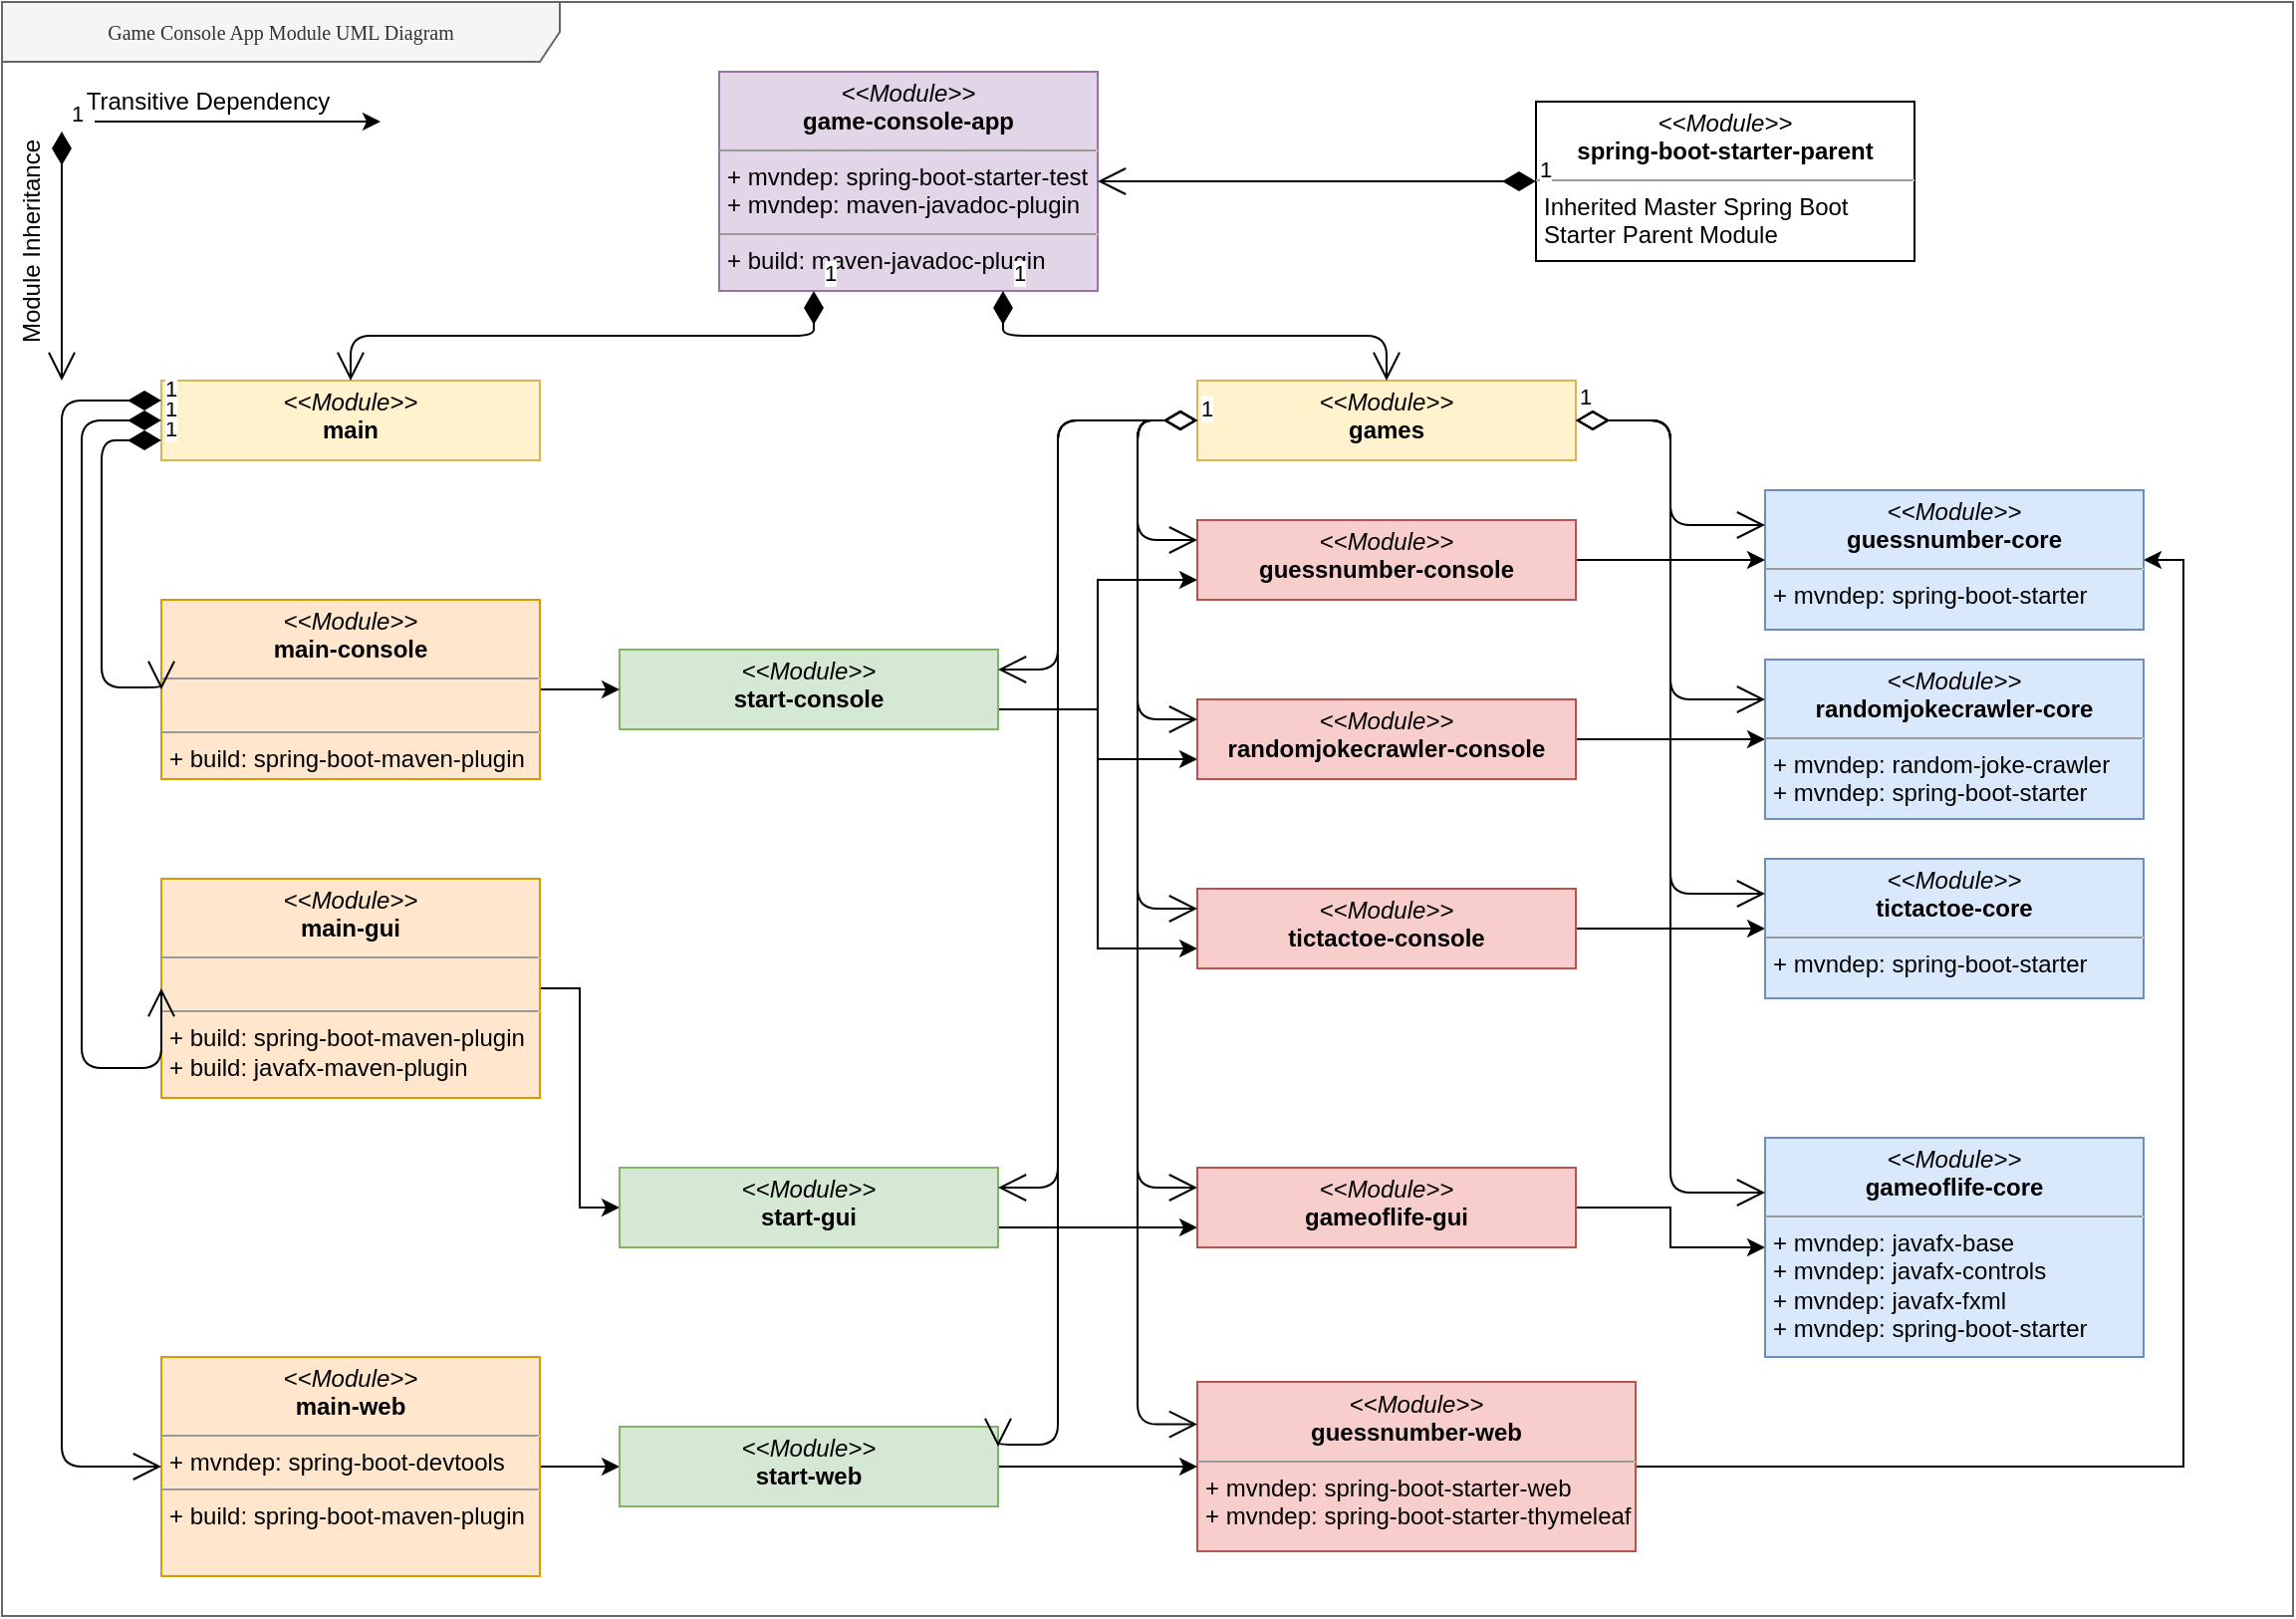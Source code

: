 <mxfile version="12.5.3" type="device"><diagram name="Page-1" id="c4acf3e9-155e-7222-9cf6-157b1a14988f"><mxGraphModel dx="1026" dy="580" grid="1" gridSize="10" guides="1" tooltips="1" connect="1" arrows="1" fold="1" page="1" pageScale="1" pageWidth="1169" pageHeight="827" background="#ffffff" math="0" shadow="0"><root><mxCell id="0"/><mxCell id="1" parent="0"/><mxCell id="17acba5748e5396b-1" value="Game Console App Module UML Diagram" style="shape=umlFrame;whiteSpace=wrap;html=1;rounded=0;shadow=0;comic=0;labelBackgroundColor=none;strokeWidth=1;fontFamily=Verdana;fontSize=10;align=center;width=280;height=30;fillColor=#f5f5f5;strokeColor=#666666;fontColor=#333333;" parent="1" vertex="1"><mxGeometry x="10" y="10" width="1150" height="810" as="geometry"/></mxCell><mxCell id="5d2195bd80daf111-40" style="edgeStyle=orthogonalEdgeStyle;rounded=0;html=1;dashed=1;labelBackgroundColor=none;startFill=0;endArrow=open;endFill=0;endSize=10;fontFamily=Verdana;fontSize=10;" parent="1" edge="1"><mxGeometry relative="1" as="geometry"><Array as="points"/><mxPoint x="730" y="814" as="sourcePoint"/></mxGeometry></mxCell><mxCell id="5d2195bd80daf111-18" value="&lt;p style=&quot;margin: 0px ; margin-top: 4px ; text-align: center&quot;&gt;&lt;i&gt;&amp;lt;&amp;lt;Module&amp;gt;&amp;gt;&lt;/i&gt;&lt;br&gt;&lt;b&gt;spring-boot-starter-parent&lt;/b&gt;&lt;/p&gt;&lt;hr size=&quot;1&quot;&gt;&lt;p style=&quot;margin: 0px ; margin-left: 4px&quot;&gt;Inherited Master Spring Boot&amp;nbsp;&lt;/p&gt;&lt;p style=&quot;margin: 0px ; margin-left: 4px&quot;&gt;&lt;span&gt;Starter Parent Module&lt;/span&gt;&lt;/p&gt;" style="verticalAlign=top;align=left;overflow=fill;fontSize=12;fontFamily=Helvetica;html=1;rounded=0;shadow=0;comic=0;labelBackgroundColor=none;strokeWidth=1" parent="1" vertex="1"><mxGeometry x="780" y="60" width="190" height="80" as="geometry"/></mxCell><mxCell id="Sc2iKdugHcJlQxg6Sadn-1" value="&lt;p style=&quot;margin: 0px ; margin-top: 4px ; text-align: center&quot;&gt;&lt;i&gt;&amp;lt;&amp;lt;Module&amp;gt;&amp;gt;&lt;/i&gt;&lt;br&gt;&lt;b&gt;game-console-app&lt;/b&gt;&lt;/p&gt;&lt;hr size=&quot;1&quot;&gt;&lt;p style=&quot;margin: 0px ; margin-left: 4px&quot;&gt;+ mvndep: spring-boot-starter-test&lt;br&gt;+ mvndep: maven-javadoc-plugin&lt;/p&gt;&lt;hr size=&quot;1&quot;&gt;&lt;p style=&quot;margin: 0px ; margin-left: 4px&quot;&gt;+ build: maven-javadoc-plugin&lt;/p&gt;&lt;p style=&quot;margin: 0px ; margin-left: 4px&quot;&gt;&lt;br&gt;&lt;/p&gt;&lt;p style=&quot;margin: 0px ; margin-left: 4px&quot;&gt;&lt;br&gt;&lt;/p&gt;" style="verticalAlign=top;align=left;overflow=fill;fontSize=12;fontFamily=Helvetica;html=1;rounded=0;shadow=0;comic=0;labelBackgroundColor=none;strokeWidth=1;fillColor=#e1d5e7;strokeColor=#9673a6;" parent="1" vertex="1"><mxGeometry x="370" y="45" width="190" height="110" as="geometry"/></mxCell><mxCell id="Sc2iKdugHcJlQxg6Sadn-7" value="&lt;p style=&quot;margin: 0px ; margin-top: 4px ; text-align: center&quot;&gt;&lt;i&gt;&amp;lt;&amp;lt;Module&amp;gt;&amp;gt;&lt;/i&gt;&lt;br&gt;&lt;b&gt;main&lt;/b&gt;&lt;/p&gt;" style="verticalAlign=top;align=left;overflow=fill;fontSize=12;fontFamily=Helvetica;html=1;rounded=0;shadow=0;comic=0;labelBackgroundColor=none;strokeWidth=1;fillColor=#fff2cc;strokeColor=#d6b656;" parent="1" vertex="1"><mxGeometry x="90" y="200" width="190" height="40" as="geometry"/></mxCell><mxCell id="Sc2iKdugHcJlQxg6Sadn-8" value="&lt;p style=&quot;margin: 0px ; margin-top: 4px ; text-align: center&quot;&gt;&lt;i&gt;&amp;lt;&amp;lt;Module&amp;gt;&amp;gt;&lt;/i&gt;&lt;br&gt;&lt;b&gt;games&lt;/b&gt;&lt;/p&gt;" style="verticalAlign=top;align=left;overflow=fill;fontSize=12;fontFamily=Helvetica;html=1;rounded=0;shadow=0;comic=0;labelBackgroundColor=none;strokeWidth=1;fillColor=#fff2cc;strokeColor=#d6b656;" parent="1" vertex="1"><mxGeometry x="610" y="200" width="190" height="40" as="geometry"/></mxCell><mxCell id="_cEf96mcBa7eI2STw_KN-12" style="edgeStyle=orthogonalEdgeStyle;rounded=0;orthogonalLoop=1;jettySize=auto;html=1;exitX=1;exitY=0.5;exitDx=0;exitDy=0;entryX=0;entryY=0.5;entryDx=0;entryDy=0;" parent="1" source="Sc2iKdugHcJlQxg6Sadn-14" target="Sc2iKdugHcJlQxg6Sadn-19" edge="1"><mxGeometry relative="1" as="geometry"/></mxCell><mxCell id="Sc2iKdugHcJlQxg6Sadn-14" value="&lt;p style=&quot;margin: 0px ; margin-top: 4px ; text-align: center&quot;&gt;&lt;i&gt;&amp;lt;&amp;lt;Module&amp;gt;&amp;gt;&lt;/i&gt;&lt;br&gt;&lt;b&gt;main-gui&lt;/b&gt;&lt;/p&gt;&lt;hr size=&quot;1&quot;&gt;&lt;p style=&quot;margin: 0px ; margin-left: 4px&quot;&gt;&lt;br&gt;&lt;/p&gt;&lt;hr size=&quot;1&quot;&gt;&lt;p style=&quot;margin: 0px ; margin-left: 4px&quot;&gt;+ build: spring-boot-maven-plugin&lt;/p&gt;&lt;p style=&quot;margin: 0px ; margin-left: 4px&quot;&gt;+ build: javafx-maven-plugin&lt;/p&gt;" style="verticalAlign=top;align=left;overflow=fill;fontSize=12;fontFamily=Helvetica;html=1;rounded=0;shadow=0;comic=0;labelBackgroundColor=none;strokeWidth=1;fillColor=#ffe6cc;strokeColor=#d79b00;" parent="1" vertex="1"><mxGeometry x="90" y="450" width="190" height="110" as="geometry"/></mxCell><mxCell id="Sc2iKdugHcJlQxg6Sadn-34" style="edgeStyle=orthogonalEdgeStyle;rounded=0;orthogonalLoop=1;jettySize=auto;html=1;exitX=1;exitY=0.75;exitDx=0;exitDy=0;entryX=0;entryY=0.75;entryDx=0;entryDy=0;" parent="1" source="Sc2iKdugHcJlQxg6Sadn-16" target="Sc2iKdugHcJlQxg6Sadn-30" edge="1"><mxGeometry relative="1" as="geometry"><Array as="points"><mxPoint x="560" y="365"/><mxPoint x="560" y="300"/></Array></mxGeometry></mxCell><mxCell id="Sc2iKdugHcJlQxg6Sadn-36" style="edgeStyle=orthogonalEdgeStyle;rounded=0;orthogonalLoop=1;jettySize=auto;html=1;exitX=1;exitY=0.75;exitDx=0;exitDy=0;entryX=0;entryY=0.75;entryDx=0;entryDy=0;" parent="1" source="Sc2iKdugHcJlQxg6Sadn-16" target="Sc2iKdugHcJlQxg6Sadn-31" edge="1"><mxGeometry relative="1" as="geometry"><mxPoint x="910" y="480" as="targetPoint"/></mxGeometry></mxCell><mxCell id="Sc2iKdugHcJlQxg6Sadn-38" style="edgeStyle=orthogonalEdgeStyle;rounded=0;orthogonalLoop=1;jettySize=auto;html=1;exitX=1;exitY=0.75;exitDx=0;exitDy=0;entryX=0;entryY=0.75;entryDx=0;entryDy=0;" parent="1" source="Sc2iKdugHcJlQxg6Sadn-16" target="Sc2iKdugHcJlQxg6Sadn-32" edge="1"><mxGeometry relative="1" as="geometry"/></mxCell><mxCell id="Sc2iKdugHcJlQxg6Sadn-16" value="&lt;p style=&quot;margin: 0px ; margin-top: 4px ; text-align: center&quot;&gt;&lt;i&gt;&amp;lt;&amp;lt;Module&amp;gt;&amp;gt;&lt;/i&gt;&lt;br&gt;&lt;b&gt;start&lt;/b&gt;&lt;b&gt;-console&lt;/b&gt;&lt;/p&gt;&lt;p style=&quot;margin: 0px ; margin-left: 4px&quot;&gt;&lt;br&gt;&lt;/p&gt;" style="verticalAlign=top;align=left;overflow=fill;fontSize=12;fontFamily=Helvetica;html=1;rounded=0;shadow=0;comic=0;labelBackgroundColor=none;strokeWidth=1;fillColor=#d5e8d4;strokeColor=#82b366;" parent="1" vertex="1"><mxGeometry x="320" y="335" width="190" height="40" as="geometry"/></mxCell><mxCell id="Sc2iKdugHcJlQxg6Sadn-47" style="edgeStyle=orthogonalEdgeStyle;rounded=0;orthogonalLoop=1;jettySize=auto;html=1;exitX=1;exitY=0.75;exitDx=0;exitDy=0;entryX=0;entryY=0.75;entryDx=0;entryDy=0;" parent="1" source="Sc2iKdugHcJlQxg6Sadn-19" target="Sc2iKdugHcJlQxg6Sadn-46" edge="1"><mxGeometry relative="1" as="geometry"/></mxCell><mxCell id="Sc2iKdugHcJlQxg6Sadn-19" value="&lt;p style=&quot;margin: 0px ; margin-top: 4px ; text-align: center&quot;&gt;&lt;i&gt;&amp;lt;&amp;lt;Module&amp;gt;&amp;gt;&lt;/i&gt;&lt;br&gt;&lt;b&gt;start-gui&lt;/b&gt;&lt;/p&gt;" style="verticalAlign=top;align=left;overflow=fill;fontSize=12;fontFamily=Helvetica;html=1;rounded=0;shadow=0;comic=0;labelBackgroundColor=none;strokeWidth=1;fillColor=#d5e8d4;strokeColor=#82b366;" parent="1" vertex="1"><mxGeometry x="320" y="595" width="190" height="40" as="geometry"/></mxCell><mxCell id="Sc2iKdugHcJlQxg6Sadn-45" style="edgeStyle=orthogonalEdgeStyle;rounded=0;orthogonalLoop=1;jettySize=auto;html=1;exitX=1;exitY=0.5;exitDx=0;exitDy=0;entryX=1;entryY=0.5;entryDx=0;entryDy=0;" parent="1" source="Sc2iKdugHcJlQxg6Sadn-21" target="Sc2iKdugHcJlQxg6Sadn-33" edge="1"><mxGeometry relative="1" as="geometry"/></mxCell><mxCell id="Sc2iKdugHcJlQxg6Sadn-21" value="&lt;p style=&quot;margin: 0px ; margin-top: 4px ; text-align: center&quot;&gt;&lt;i&gt;&amp;lt;&amp;lt;Module&amp;gt;&amp;gt;&lt;/i&gt;&lt;br&gt;&lt;b&gt;guessnumber-web&lt;/b&gt;&lt;/p&gt;&lt;hr size=&quot;1&quot;&gt;&lt;p style=&quot;margin: 0px ; margin-left: 4px&quot;&gt;+ mvndep: spring-boot-starter-web&lt;/p&gt;&lt;p style=&quot;margin: 0px ; margin-left: 4px&quot;&gt;+ mvndep: spring-boot-starter-thymeleaf&lt;/p&gt;" style="verticalAlign=top;align=left;overflow=fill;fontSize=12;fontFamily=Helvetica;html=1;rounded=0;shadow=0;comic=0;labelBackgroundColor=none;strokeWidth=1;fillColor=#f8cecc;strokeColor=#b85450;" parent="1" vertex="1"><mxGeometry x="610" y="702.5" width="220" height="85" as="geometry"/></mxCell><mxCell id="_cEf96mcBa7eI2STw_KN-13" style="edgeStyle=orthogonalEdgeStyle;rounded=0;orthogonalLoop=1;jettySize=auto;html=1;exitX=1;exitY=0.5;exitDx=0;exitDy=0;entryX=0;entryY=0.5;entryDx=0;entryDy=0;" parent="1" source="Sc2iKdugHcJlQxg6Sadn-25" target="Sc2iKdugHcJlQxg6Sadn-26" edge="1"><mxGeometry relative="1" as="geometry"/></mxCell><mxCell id="Sc2iKdugHcJlQxg6Sadn-25" value="&lt;p style=&quot;margin: 0px ; margin-top: 4px ; text-align: center&quot;&gt;&lt;i&gt;&amp;lt;&amp;lt;Module&amp;gt;&amp;gt;&lt;/i&gt;&lt;br&gt;&lt;b&gt;main-web&lt;/b&gt;&lt;/p&gt;&lt;hr size=&quot;1&quot;&gt;&lt;p style=&quot;margin: 0px ; margin-left: 4px&quot;&gt;+ mvndep: spring-boot-devtools&lt;/p&gt;&lt;hr size=&quot;1&quot;&gt;&lt;p style=&quot;margin: 0px ; margin-left: 4px&quot;&gt;+ build: spring-boot-maven-plugin&lt;/p&gt;" style="verticalAlign=top;align=left;overflow=fill;fontSize=12;fontFamily=Helvetica;html=1;rounded=0;shadow=0;comic=0;labelBackgroundColor=none;strokeWidth=1;fillColor=#ffe6cc;strokeColor=#d79b00;" parent="1" vertex="1"><mxGeometry x="90" y="690" width="190" height="110" as="geometry"/></mxCell><mxCell id="Sc2iKdugHcJlQxg6Sadn-44" style="edgeStyle=orthogonalEdgeStyle;rounded=0;orthogonalLoop=1;jettySize=auto;html=1;exitX=1;exitY=0.5;exitDx=0;exitDy=0;entryX=0;entryY=0.5;entryDx=0;entryDy=0;" parent="1" source="Sc2iKdugHcJlQxg6Sadn-26" target="Sc2iKdugHcJlQxg6Sadn-21" edge="1"><mxGeometry relative="1" as="geometry"/></mxCell><mxCell id="Sc2iKdugHcJlQxg6Sadn-26" value="&lt;p style=&quot;margin: 0px ; margin-top: 4px ; text-align: center&quot;&gt;&lt;i&gt;&amp;lt;&amp;lt;Module&amp;gt;&amp;gt;&lt;/i&gt;&lt;br&gt;&lt;b&gt;start-web&lt;/b&gt;&lt;/p&gt;" style="verticalAlign=top;align=left;overflow=fill;fontSize=12;fontFamily=Helvetica;html=1;rounded=0;shadow=0;comic=0;labelBackgroundColor=none;strokeWidth=1;fillColor=#d5e8d4;strokeColor=#82b366;" parent="1" vertex="1"><mxGeometry x="320" y="725" width="190" height="40" as="geometry"/></mxCell><mxCell id="_cEf96mcBa7eI2STw_KN-15" style="edgeStyle=orthogonalEdgeStyle;rounded=0;orthogonalLoop=1;jettySize=auto;html=1;exitX=1;exitY=0.5;exitDx=0;exitDy=0;entryX=0;entryY=0.5;entryDx=0;entryDy=0;" parent="1" source="Sc2iKdugHcJlQxg6Sadn-31" target="Sc2iKdugHcJlQxg6Sadn-39" edge="1"><mxGeometry relative="1" as="geometry"/></mxCell><mxCell id="Sc2iKdugHcJlQxg6Sadn-31" value="&lt;p style=&quot;margin: 0px ; margin-top: 4px ; text-align: center&quot;&gt;&lt;i&gt;&amp;lt;&amp;lt;Module&amp;gt;&amp;gt;&lt;/i&gt;&lt;br&gt;&lt;b&gt;randomjokecrawler-console&lt;/b&gt;&lt;/p&gt;" style="verticalAlign=top;align=left;overflow=fill;fontSize=12;fontFamily=Helvetica;html=1;rounded=0;shadow=0;comic=0;labelBackgroundColor=none;strokeWidth=1;fillColor=#f8cecc;strokeColor=#b85450;" parent="1" vertex="1"><mxGeometry x="610" y="360" width="190" height="40" as="geometry"/></mxCell><mxCell id="_cEf96mcBa7eI2STw_KN-16" style="edgeStyle=orthogonalEdgeStyle;rounded=0;orthogonalLoop=1;jettySize=auto;html=1;exitX=1;exitY=0.5;exitDx=0;exitDy=0;entryX=0;entryY=0.5;entryDx=0;entryDy=0;" parent="1" source="Sc2iKdugHcJlQxg6Sadn-32" target="Sc2iKdugHcJlQxg6Sadn-41" edge="1"><mxGeometry relative="1" as="geometry"/></mxCell><mxCell id="Sc2iKdugHcJlQxg6Sadn-33" value="&lt;p style=&quot;margin: 0px ; margin-top: 4px ; text-align: center&quot;&gt;&lt;i&gt;&amp;lt;&amp;lt;Module&amp;gt;&amp;gt;&lt;/i&gt;&lt;br&gt;&lt;b&gt;guessnumber-core&lt;/b&gt;&lt;/p&gt;&lt;hr size=&quot;1&quot;&gt;&lt;p style=&quot;margin: 0px ; margin-left: 4px&quot;&gt;+ mvndep: spring-boot-starter&lt;/p&gt;" style="verticalAlign=top;align=left;overflow=fill;fontSize=12;fontFamily=Helvetica;html=1;rounded=0;shadow=0;comic=0;labelBackgroundColor=none;strokeWidth=1;fillColor=#dae8fc;strokeColor=#6c8ebf;" parent="1" vertex="1"><mxGeometry x="895" y="255" width="190" height="70" as="geometry"/></mxCell><mxCell id="Sc2iKdugHcJlQxg6Sadn-39" value="&lt;p style=&quot;margin: 0px ; margin-top: 4px ; text-align: center&quot;&gt;&lt;i&gt;&amp;lt;&amp;lt;Module&amp;gt;&amp;gt;&lt;/i&gt;&lt;br&gt;&lt;b&gt;randomjokecrawler-core&lt;/b&gt;&lt;/p&gt;&lt;hr size=&quot;1&quot;&gt;&lt;p style=&quot;margin: 0px ; margin-left: 4px&quot;&gt;+ mvndep: random-joke-crawler&lt;/p&gt;&lt;p style=&quot;margin: 0px ; margin-left: 4px&quot;&gt;+ mvndep: spring-boot-starter&lt;/p&gt;" style="verticalAlign=top;align=left;overflow=fill;fontSize=12;fontFamily=Helvetica;html=1;rounded=0;shadow=0;comic=0;labelBackgroundColor=none;strokeWidth=1;fillColor=#dae8fc;strokeColor=#6c8ebf;" parent="1" vertex="1"><mxGeometry x="895" y="340" width="190" height="80" as="geometry"/></mxCell><mxCell id="Sc2iKdugHcJlQxg6Sadn-41" value="&lt;p style=&quot;margin: 0px ; margin-top: 4px ; text-align: center&quot;&gt;&lt;i&gt;&amp;lt;&amp;lt;Module&amp;gt;&amp;gt;&lt;/i&gt;&lt;br&gt;&lt;b&gt;tictactoe-core&lt;/b&gt;&lt;/p&gt;&lt;hr size=&quot;1&quot;&gt;&lt;p style=&quot;margin: 0px ; margin-left: 4px&quot;&gt;+ mvndep: spring-boot-starter&lt;/p&gt;" style="verticalAlign=top;align=left;overflow=fill;fontSize=12;fontFamily=Helvetica;html=1;rounded=0;shadow=0;comic=0;labelBackgroundColor=none;strokeWidth=1;fillColor=#dae8fc;strokeColor=#6c8ebf;" parent="1" vertex="1"><mxGeometry x="895" y="440" width="190" height="70" as="geometry"/></mxCell><mxCell id="_cEf96mcBa7eI2STw_KN-17" style="edgeStyle=orthogonalEdgeStyle;rounded=0;orthogonalLoop=1;jettySize=auto;html=1;exitX=1;exitY=0.5;exitDx=0;exitDy=0;entryX=0;entryY=0.5;entryDx=0;entryDy=0;" parent="1" source="Sc2iKdugHcJlQxg6Sadn-46" target="Sc2iKdugHcJlQxg6Sadn-48" edge="1"><mxGeometry relative="1" as="geometry"/></mxCell><mxCell id="Sc2iKdugHcJlQxg6Sadn-48" value="&lt;p style=&quot;margin: 0px ; margin-top: 4px ; text-align: center&quot;&gt;&lt;i&gt;&amp;lt;&amp;lt;Module&amp;gt;&amp;gt;&lt;/i&gt;&lt;br&gt;&lt;b&gt;gameoflife-core&lt;/b&gt;&lt;/p&gt;&lt;hr size=&quot;1&quot;&gt;&lt;p style=&quot;margin: 0px ; margin-left: 4px&quot;&gt;+ mvndep: javafx-base&lt;br&gt;&lt;/p&gt;&lt;p style=&quot;margin: 0px ; margin-left: 4px&quot;&gt;+ mvndep: javafx-controls&lt;br&gt;&lt;/p&gt;&lt;p style=&quot;margin: 0px ; margin-left: 4px&quot;&gt;+ mvndep: javafx-fxml&lt;br&gt;&lt;/p&gt;&lt;p style=&quot;margin: 0px ; margin-left: 4px&quot;&gt;+ mvndep: spring-boot-starter&lt;/p&gt;" style="verticalAlign=top;align=left;overflow=fill;fontSize=12;fontFamily=Helvetica;html=1;rounded=0;shadow=0;comic=0;labelBackgroundColor=none;strokeWidth=1;fillColor=#dae8fc;strokeColor=#6c8ebf;" parent="1" vertex="1"><mxGeometry x="895" y="580" width="190" height="110" as="geometry"/></mxCell><mxCell id="_cEf96mcBa7eI2STw_KN-11" style="edgeStyle=orthogonalEdgeStyle;rounded=0;orthogonalLoop=1;jettySize=auto;html=1;exitX=1;exitY=0.5;exitDx=0;exitDy=0;entryX=0;entryY=0.5;entryDx=0;entryDy=0;" parent="1" source="Sc2iKdugHcJlQxg6Sadn-15" target="Sc2iKdugHcJlQxg6Sadn-16" edge="1"><mxGeometry relative="1" as="geometry"/></mxCell><mxCell id="Sc2iKdugHcJlQxg6Sadn-15" value="&lt;p style=&quot;margin: 0px ; margin-top: 4px ; text-align: center&quot;&gt;&lt;i&gt;&amp;lt;&amp;lt;Module&amp;gt;&amp;gt;&lt;/i&gt;&lt;br&gt;&lt;b&gt;main-console&lt;/b&gt;&lt;/p&gt;&lt;hr size=&quot;1&quot;&gt;&lt;p style=&quot;margin: 0px ; margin-left: 4px&quot;&gt;&lt;br&gt;&lt;/p&gt;&lt;hr size=&quot;1&quot;&gt;&lt;p style=&quot;margin: 0px ; margin-left: 4px&quot;&gt;+ build: spring-boot-maven-plugin&lt;/p&gt;" style="verticalAlign=top;align=left;overflow=fill;fontSize=12;fontFamily=Helvetica;html=1;rounded=0;shadow=0;comic=0;labelBackgroundColor=none;strokeWidth=1;fillColor=#ffe6cc;strokeColor=#d79b00;" parent="1" vertex="1"><mxGeometry x="90" y="310" width="190" height="90" as="geometry"/></mxCell><mxCell id="_cEf96mcBa7eI2STw_KN-18" value="1" style="endArrow=open;html=1;endSize=12;startArrow=diamondThin;startSize=14;startFill=1;edgeStyle=orthogonalEdgeStyle;align=left;verticalAlign=bottom;entryX=0.5;entryY=0;entryDx=0;entryDy=0;exitX=0.25;exitY=1;exitDx=0;exitDy=0;" parent="1" source="Sc2iKdugHcJlQxg6Sadn-1" target="Sc2iKdugHcJlQxg6Sadn-7" edge="1"><mxGeometry x="-1" y="3" relative="1" as="geometry"><mxPoint x="670" y="260" as="sourcePoint"/><mxPoint x="830" y="260" as="targetPoint"/></mxGeometry></mxCell><mxCell id="_cEf96mcBa7eI2STw_KN-22" value="1" style="endArrow=open;html=1;endSize=12;startArrow=diamondThin;startSize=14;startFill=1;edgeStyle=orthogonalEdgeStyle;align=left;verticalAlign=bottom;entryX=1;entryY=0.5;entryDx=0;entryDy=0;exitX=0;exitY=0.5;exitDx=0;exitDy=0;" parent="1" source="5d2195bd80daf111-18" target="Sc2iKdugHcJlQxg6Sadn-1" edge="1"><mxGeometry x="-1" y="3" relative="1" as="geometry"><mxPoint x="960" y="100" as="sourcePoint"/><mxPoint x="1120" y="100" as="targetPoint"/></mxGeometry></mxCell><mxCell id="_cEf96mcBa7eI2STw_KN-24" value="1" style="endArrow=open;html=1;endSize=12;startArrow=diamondThin;startSize=14;startFill=1;edgeStyle=orthogonalEdgeStyle;align=left;verticalAlign=bottom;exitX=0;exitY=0.75;exitDx=0;exitDy=0;entryX=0;entryY=0.5;entryDx=0;entryDy=0;" parent="1" source="Sc2iKdugHcJlQxg6Sadn-7" target="Sc2iKdugHcJlQxg6Sadn-15" edge="1"><mxGeometry x="-1" y="3" relative="1" as="geometry"><mxPoint x="120" y="300" as="sourcePoint"/><mxPoint x="280" y="300" as="targetPoint"/><Array as="points"><mxPoint x="60" y="230"/><mxPoint x="60" y="354"/></Array></mxGeometry></mxCell><mxCell id="_cEf96mcBa7eI2STw_KN-25" value="1" style="endArrow=open;html=1;endSize=12;startArrow=diamondThin;startSize=14;startFill=1;edgeStyle=orthogonalEdgeStyle;align=left;verticalAlign=bottom;exitX=0;exitY=0.5;exitDx=0;exitDy=0;entryX=0;entryY=0.5;entryDx=0;entryDy=0;" parent="1" source="Sc2iKdugHcJlQxg6Sadn-7" target="Sc2iKdugHcJlQxg6Sadn-14" edge="1"><mxGeometry x="-1" y="3" relative="1" as="geometry"><mxPoint x="70" y="310" as="sourcePoint"/><mxPoint x="230" y="310" as="targetPoint"/><Array as="points"><mxPoint x="50" y="220"/><mxPoint x="50" y="545"/></Array></mxGeometry></mxCell><mxCell id="_cEf96mcBa7eI2STw_KN-27" value="1" style="endArrow=open;html=1;endSize=12;startArrow=diamondThin;startSize=14;startFill=1;edgeStyle=orthogonalEdgeStyle;align=left;verticalAlign=bottom;exitX=0.75;exitY=1;exitDx=0;exitDy=0;entryX=0.5;entryY=0;entryDx=0;entryDy=0;" parent="1" source="Sc2iKdugHcJlQxg6Sadn-1" target="Sc2iKdugHcJlQxg6Sadn-8" edge="1"><mxGeometry x="-1" y="3" relative="1" as="geometry"><mxPoint x="840" y="180" as="sourcePoint"/><mxPoint x="1000" y="180" as="targetPoint"/></mxGeometry></mxCell><mxCell id="_cEf96mcBa7eI2STw_KN-29" value="1" style="endArrow=open;html=1;endSize=12;startArrow=diamondThin;startSize=14;startFill=0;edgeStyle=orthogonalEdgeStyle;align=left;verticalAlign=bottom;exitX=0;exitY=0.5;exitDx=0;exitDy=0;entryX=0;entryY=0.25;entryDx=0;entryDy=0;" parent="1" source="Sc2iKdugHcJlQxg6Sadn-8" target="Sc2iKdugHcJlQxg6Sadn-30" edge="1"><mxGeometry x="-1" y="3" relative="1" as="geometry"><mxPoint x="600" y="620" as="sourcePoint"/><mxPoint x="760" y="620" as="targetPoint"/><Array as="points"><mxPoint x="580" y="220"/><mxPoint x="580" y="280"/></Array></mxGeometry></mxCell><mxCell id="_cEf96mcBa7eI2STw_KN-34" value="1" style="endArrow=open;html=1;endSize=12;startArrow=diamondThin;startSize=14;startFill=0;edgeStyle=orthogonalEdgeStyle;align=left;verticalAlign=bottom;entryX=1;entryY=0.25;entryDx=0;entryDy=0;exitX=0;exitY=0.5;exitDx=0;exitDy=0;" parent="1" source="Sc2iKdugHcJlQxg6Sadn-8" target="Sc2iKdugHcJlQxg6Sadn-26" edge="1"><mxGeometry x="-1" y="3" relative="1" as="geometry"><mxPoint x="550" y="220" as="sourcePoint"/><mxPoint x="710" y="220" as="targetPoint"/><Array as="points"><mxPoint x="540" y="220"/><mxPoint x="540" y="734"/></Array></mxGeometry></mxCell><mxCell id="_cEf96mcBa7eI2STw_KN-36" value="1" style="endArrow=open;html=1;endSize=12;startArrow=diamondThin;startSize=14;startFill=0;edgeStyle=orthogonalEdgeStyle;align=left;verticalAlign=bottom;entryX=1;entryY=0.25;entryDx=0;entryDy=0;exitX=0;exitY=0.5;exitDx=0;exitDy=0;" parent="1" source="Sc2iKdugHcJlQxg6Sadn-8" target="Sc2iKdugHcJlQxg6Sadn-16" edge="1"><mxGeometry x="-1" y="3" relative="1" as="geometry"><mxPoint x="570" y="240" as="sourcePoint"/><mxPoint x="730" y="240" as="targetPoint"/><Array as="points"><mxPoint x="540" y="220"/><mxPoint x="540" y="345"/></Array></mxGeometry></mxCell><mxCell id="_cEf96mcBa7eI2STw_KN-37" value="1" style="endArrow=open;html=1;endSize=12;startArrow=diamondThin;startSize=14;startFill=0;edgeStyle=orthogonalEdgeStyle;align=left;verticalAlign=bottom;entryX=0;entryY=0.25;entryDx=0;entryDy=0;exitX=0;exitY=0.5;exitDx=0;exitDy=0;" parent="1" source="Sc2iKdugHcJlQxg6Sadn-8" target="Sc2iKdugHcJlQxg6Sadn-21" edge="1"><mxGeometry x="-1" y="3" relative="1" as="geometry"><mxPoint x="580" y="250" as="sourcePoint"/><mxPoint x="740" y="250" as="targetPoint"/><Array as="points"><mxPoint x="580" y="220"/><mxPoint x="580" y="724"/></Array></mxGeometry></mxCell><mxCell id="_cEf96mcBa7eI2STw_KN-38" value="1" style="endArrow=open;html=1;endSize=12;startArrow=diamondThin;startSize=14;startFill=0;edgeStyle=orthogonalEdgeStyle;align=left;verticalAlign=bottom;entryX=0;entryY=0.25;entryDx=0;entryDy=0;exitX=0;exitY=0.5;exitDx=0;exitDy=0;" parent="1" source="Sc2iKdugHcJlQxg6Sadn-8" target="Sc2iKdugHcJlQxg6Sadn-46" edge="1"><mxGeometry x="-1" y="3" relative="1" as="geometry"><mxPoint x="590" y="260" as="sourcePoint"/><mxPoint x="750" y="260" as="targetPoint"/><Array as="points"><mxPoint x="580" y="220"/><mxPoint x="580" y="605"/></Array></mxGeometry></mxCell><mxCell id="_cEf96mcBa7eI2STw_KN-45" value="1" style="endArrow=open;html=1;endSize=12;startArrow=diamondThin;startSize=14;startFill=0;edgeStyle=orthogonalEdgeStyle;align=left;verticalAlign=bottom;entryX=0;entryY=0.25;entryDx=0;entryDy=0;exitX=0;exitY=0.5;exitDx=0;exitDy=0;" parent="1" source="Sc2iKdugHcJlQxg6Sadn-8" target="Sc2iKdugHcJlQxg6Sadn-31" edge="1"><mxGeometry x="-1" y="3" relative="1" as="geometry"><mxPoint x="740" y="564.58" as="sourcePoint"/><mxPoint x="900" y="564.58" as="targetPoint"/><Array as="points"><mxPoint x="580" y="220"/><mxPoint x="580" y="370"/></Array></mxGeometry></mxCell><mxCell id="_cEf96mcBa7eI2STw_KN-51" value="1" style="endArrow=open;html=1;endSize=12;startArrow=diamondThin;startSize=14;startFill=1;edgeStyle=orthogonalEdgeStyle;align=left;verticalAlign=bottom;" parent="1" edge="1"><mxGeometry x="-1" y="3" relative="1" as="geometry"><mxPoint x="40" y="75" as="sourcePoint"/><mxPoint x="40" y="200" as="targetPoint"/><Array as="points"><mxPoint x="40" y="95"/><mxPoint x="40" y="95"/></Array></mxGeometry></mxCell><mxCell id="_cEf96mcBa7eI2STw_KN-52" value="Transitive Dependency" style="text;html=1;strokeColor=none;fillColor=none;align=center;verticalAlign=middle;whiteSpace=wrap;rounded=0;" parent="1" vertex="1"><mxGeometry x="50" y="50" width="127" height="20" as="geometry"/></mxCell><mxCell id="_cEf96mcBa7eI2STw_KN-53" value="Module Inheritance" style="text;html=1;strokeColor=none;fillColor=none;align=center;verticalAlign=middle;whiteSpace=wrap;rounded=0;rotation=-90;" parent="1" vertex="1"><mxGeometry x="-35" y="120" width="120" height="20" as="geometry"/></mxCell><mxCell id="_cEf96mcBa7eI2STw_KN-56" style="edgeStyle=orthogonalEdgeStyle;rounded=0;orthogonalLoop=1;jettySize=auto;html=1;exitX=1;exitY=0.5;exitDx=0;exitDy=0;" parent="1" edge="1"><mxGeometry relative="1" as="geometry"><mxPoint x="56.5" y="70" as="sourcePoint"/><mxPoint x="200" y="70" as="targetPoint"/></mxGeometry></mxCell><mxCell id="_cEf96mcBa7eI2STw_KN-62" style="edgeStyle=orthogonalEdgeStyle;rounded=0;orthogonalLoop=1;jettySize=auto;html=1;exitX=1;exitY=0.5;exitDx=0;exitDy=0;entryX=0;entryY=0.5;entryDx=0;entryDy=0;" parent="1" source="Sc2iKdugHcJlQxg6Sadn-30" target="Sc2iKdugHcJlQxg6Sadn-33" edge="1"><mxGeometry relative="1" as="geometry"/></mxCell><mxCell id="Sc2iKdugHcJlQxg6Sadn-30" value="&lt;p style=&quot;margin: 0px ; margin-top: 4px ; text-align: center&quot;&gt;&lt;i&gt;&amp;lt;&amp;lt;Module&amp;gt;&amp;gt;&lt;/i&gt;&lt;br&gt;&lt;b&gt;guessnumber-console&lt;/b&gt;&lt;/p&gt;" style="verticalAlign=top;align=left;overflow=fill;fontSize=12;fontFamily=Helvetica;html=1;rounded=0;shadow=0;comic=0;labelBackgroundColor=none;strokeWidth=1;fillColor=#f8cecc;strokeColor=#b85450;" parent="1" vertex="1"><mxGeometry x="610" y="270" width="190" height="40" as="geometry"/></mxCell><mxCell id="Sc2iKdugHcJlQxg6Sadn-46" value="&lt;p style=&quot;margin: 0px ; margin-top: 4px ; text-align: center&quot;&gt;&lt;i&gt;&amp;lt;&amp;lt;Module&amp;gt;&amp;gt;&lt;/i&gt;&lt;br&gt;&lt;b&gt;gameoflife-gui&lt;/b&gt;&lt;/p&gt;&lt;p style=&quot;margin: 0px ; margin-top: 4px ; text-align: center&quot;&gt;&lt;b&gt;&lt;br&gt;&lt;/b&gt;&lt;/p&gt;" style="verticalAlign=top;align=left;overflow=fill;fontSize=12;fontFamily=Helvetica;html=1;rounded=0;shadow=0;comic=0;labelBackgroundColor=none;strokeWidth=1;fillColor=#f8cecc;strokeColor=#b85450;" parent="1" vertex="1"><mxGeometry x="610" y="595" width="190" height="40" as="geometry"/></mxCell><mxCell id="Sc2iKdugHcJlQxg6Sadn-32" value="&lt;p style=&quot;margin: 0px ; margin-top: 4px ; text-align: center&quot;&gt;&lt;i&gt;&amp;lt;&amp;lt;Module&amp;gt;&amp;gt;&lt;/i&gt;&lt;br&gt;&lt;b&gt;tictactoe-console&lt;/b&gt;&lt;/p&gt;" style="verticalAlign=top;align=left;overflow=fill;fontSize=12;fontFamily=Helvetica;html=1;rounded=0;shadow=0;comic=0;labelBackgroundColor=none;strokeWidth=1;fillColor=#f8cecc;strokeColor=#b85450;" parent="1" vertex="1"><mxGeometry x="610" y="455" width="190" height="40" as="geometry"/></mxCell><mxCell id="_cEf96mcBa7eI2STw_KN-61" value="1" style="endArrow=open;html=1;endSize=12;startArrow=diamondThin;startSize=14;startFill=0;edgeStyle=orthogonalEdgeStyle;align=left;verticalAlign=bottom;entryX=0;entryY=0.25;entryDx=0;entryDy=0;exitX=0;exitY=0.5;exitDx=0;exitDy=0;" parent="1" source="Sc2iKdugHcJlQxg6Sadn-8" target="Sc2iKdugHcJlQxg6Sadn-32" edge="1"><mxGeometry x="-1" y="3" relative="1" as="geometry"><mxPoint x="610.471" y="220.353" as="sourcePoint"/><mxPoint x="610.471" y="369.765" as="targetPoint"/><Array as="points"><mxPoint x="580" y="220"/><mxPoint x="580" y="465"/></Array></mxGeometry></mxCell><mxCell id="_cEf96mcBa7eI2STw_KN-65" value="1" style="endArrow=open;html=1;endSize=12;startArrow=diamondThin;startSize=14;startFill=1;edgeStyle=orthogonalEdgeStyle;align=left;verticalAlign=bottom;exitX=0;exitY=0.25;exitDx=0;exitDy=0;entryX=0;entryY=0.5;entryDx=0;entryDy=0;" parent="1" source="Sc2iKdugHcJlQxg6Sadn-7" target="Sc2iKdugHcJlQxg6Sadn-25" edge="1"><mxGeometry x="-1" y="3" relative="1" as="geometry"><mxPoint x="111.665" y="209.862" as="sourcePoint"/><mxPoint x="66.665" y="329.862" as="targetPoint"/><Array as="points"><mxPoint x="40" y="210"/><mxPoint x="40" y="745"/></Array></mxGeometry></mxCell><mxCell id="_cEf96mcBa7eI2STw_KN-66" value="1" style="endArrow=open;html=1;endSize=12;startArrow=diamondThin;startSize=14;startFill=0;edgeStyle=orthogonalEdgeStyle;align=left;verticalAlign=bottom;exitX=1;exitY=0.5;exitDx=0;exitDy=0;entryX=0;entryY=0.25;entryDx=0;entryDy=0;" parent="1" source="Sc2iKdugHcJlQxg6Sadn-8" target="Sc2iKdugHcJlQxg6Sadn-48" edge="1"><mxGeometry x="-1" y="3" relative="1" as="geometry"><mxPoint x="850" y="180" as="sourcePoint"/><mxPoint x="1010" y="180" as="targetPoint"/></mxGeometry></mxCell><mxCell id="_cEf96mcBa7eI2STw_KN-67" value="1" style="endArrow=open;html=1;endSize=12;startArrow=diamondThin;startSize=14;startFill=0;edgeStyle=orthogonalEdgeStyle;align=left;verticalAlign=bottom;exitX=1;exitY=0.5;exitDx=0;exitDy=0;entryX=0;entryY=0.25;entryDx=0;entryDy=0;" parent="1" source="Sc2iKdugHcJlQxg6Sadn-8" target="Sc2iKdugHcJlQxg6Sadn-41" edge="1"><mxGeometry x="-1" y="3" relative="1" as="geometry"><mxPoint x="860" y="190.0" as="sourcePoint"/><mxPoint x="1020" y="190.0" as="targetPoint"/></mxGeometry></mxCell><mxCell id="_cEf96mcBa7eI2STw_KN-68" value="1" style="endArrow=open;html=1;endSize=12;startArrow=diamondThin;startSize=14;startFill=0;edgeStyle=orthogonalEdgeStyle;align=left;verticalAlign=bottom;exitX=1;exitY=0.5;exitDx=0;exitDy=0;entryX=0;entryY=0.25;entryDx=0;entryDy=0;" parent="1" source="Sc2iKdugHcJlQxg6Sadn-8" target="Sc2iKdugHcJlQxg6Sadn-39" edge="1"><mxGeometry x="-1" y="3" relative="1" as="geometry"><mxPoint x="870" y="210.0" as="sourcePoint"/><mxPoint x="1030" y="210.0" as="targetPoint"/></mxGeometry></mxCell><mxCell id="_cEf96mcBa7eI2STw_KN-69" value="1" style="endArrow=open;html=1;endSize=12;startArrow=diamondThin;startSize=14;startFill=0;edgeStyle=orthogonalEdgeStyle;align=left;verticalAlign=bottom;exitX=1;exitY=0.5;exitDx=0;exitDy=0;entryX=0;entryY=0.25;entryDx=0;entryDy=0;" parent="1" source="Sc2iKdugHcJlQxg6Sadn-8" target="Sc2iKdugHcJlQxg6Sadn-33" edge="1"><mxGeometry x="-1" y="3" relative="1" as="geometry"><mxPoint x="880" y="210.0" as="sourcePoint"/><mxPoint x="1040" y="210.0" as="targetPoint"/></mxGeometry></mxCell><mxCell id="_cEf96mcBa7eI2STw_KN-70" value="1" style="endArrow=open;html=1;endSize=12;startArrow=diamondThin;startSize=14;startFill=0;edgeStyle=orthogonalEdgeStyle;align=left;verticalAlign=bottom;exitX=0;exitY=0.5;exitDx=0;exitDy=0;entryX=1;entryY=0.25;entryDx=0;entryDy=0;" parent="1" source="Sc2iKdugHcJlQxg6Sadn-8" target="Sc2iKdugHcJlQxg6Sadn-19" edge="1"><mxGeometry x="-1" y="3" relative="1" as="geometry"><mxPoint x="870" y="200.0" as="sourcePoint"/><mxPoint x="1030" y="200.0" as="targetPoint"/><Array as="points"><mxPoint x="540" y="220"/><mxPoint x="540" y="605"/></Array></mxGeometry></mxCell></root></mxGraphModel></diagram></mxfile>